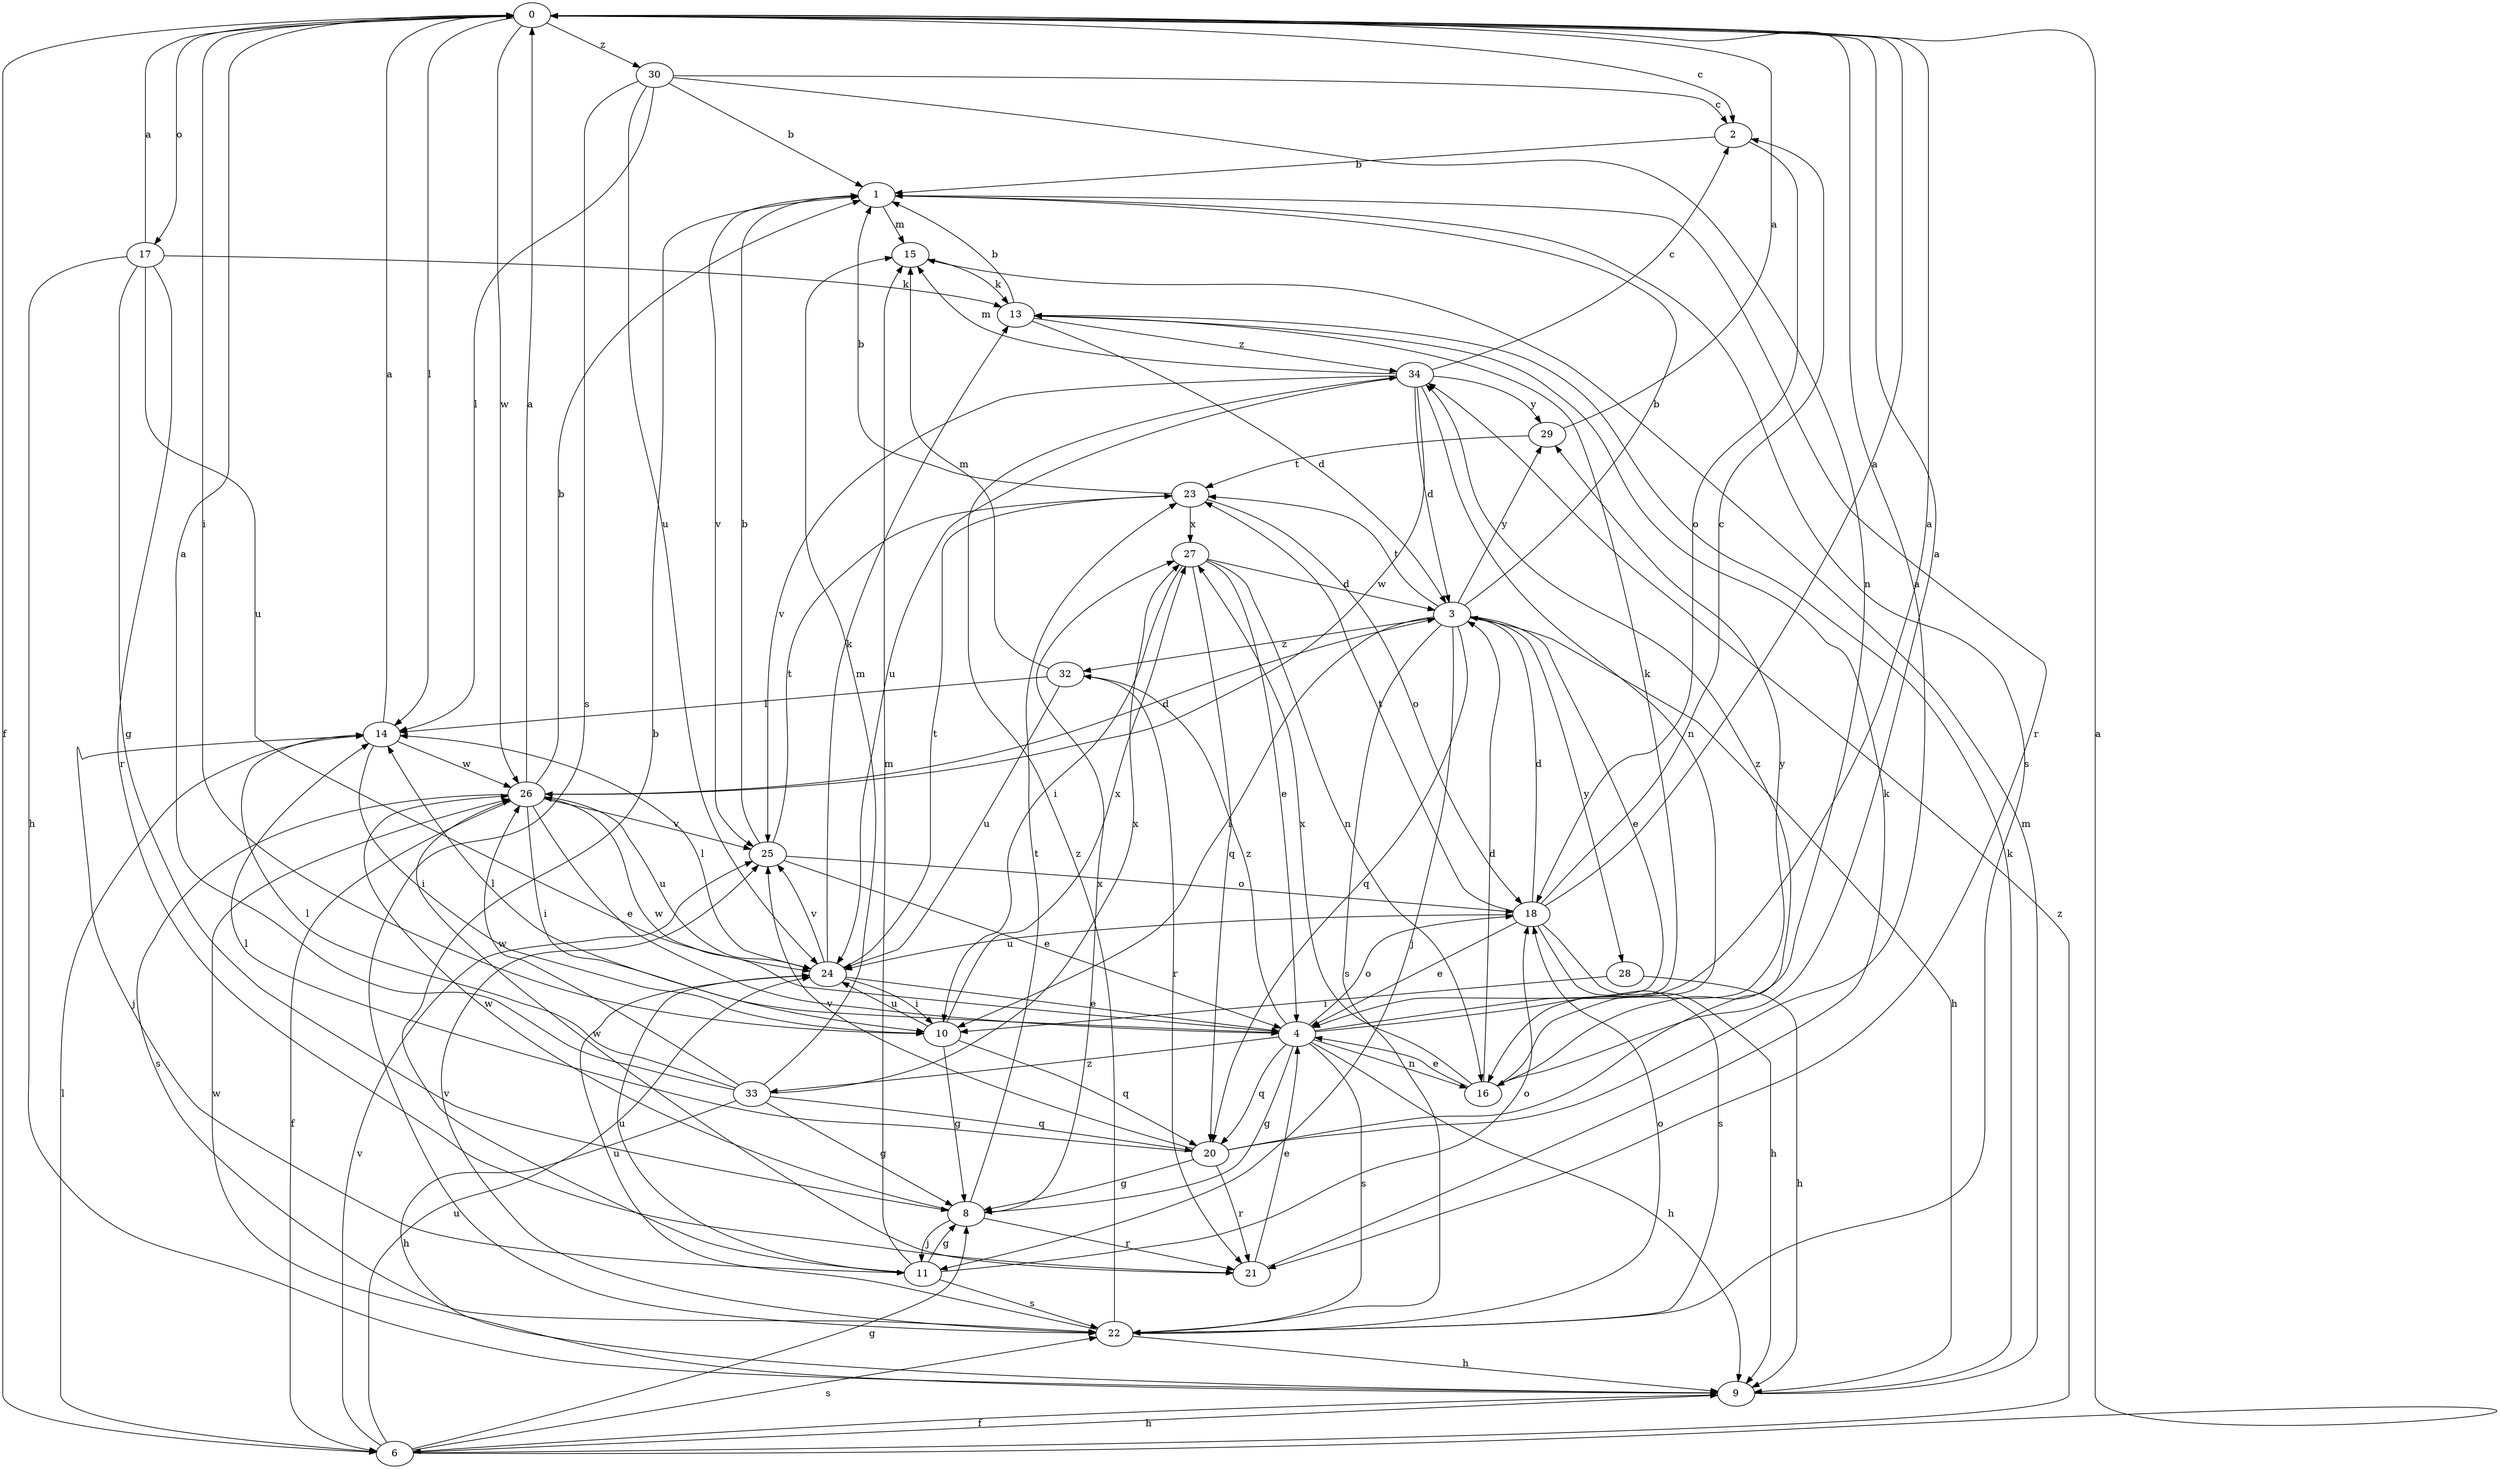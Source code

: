 strict digraph  {
0;
1;
2;
3;
4;
6;
8;
9;
10;
11;
13;
14;
15;
16;
17;
18;
20;
21;
22;
23;
24;
25;
26;
27;
28;
29;
30;
32;
33;
34;
0 -> 2  [label=c];
0 -> 6  [label=f];
0 -> 10  [label=i];
0 -> 14  [label=l];
0 -> 17  [label=o];
0 -> 26  [label=w];
0 -> 30  [label=z];
1 -> 15  [label=m];
1 -> 21  [label=r];
1 -> 22  [label=s];
1 -> 25  [label=v];
2 -> 1  [label=b];
2 -> 18  [label=o];
3 -> 1  [label=b];
3 -> 4  [label=e];
3 -> 9  [label=h];
3 -> 10  [label=i];
3 -> 11  [label=j];
3 -> 20  [label=q];
3 -> 22  [label=s];
3 -> 23  [label=t];
3 -> 28  [label=y];
3 -> 29  [label=y];
3 -> 32  [label=z];
4 -> 0  [label=a];
4 -> 8  [label=g];
4 -> 9  [label=h];
4 -> 13  [label=k];
4 -> 14  [label=l];
4 -> 16  [label=n];
4 -> 18  [label=o];
4 -> 20  [label=q];
4 -> 22  [label=s];
4 -> 26  [label=w];
4 -> 32  [label=z];
4 -> 33  [label=z];
6 -> 0  [label=a];
6 -> 8  [label=g];
6 -> 9  [label=h];
6 -> 14  [label=l];
6 -> 22  [label=s];
6 -> 24  [label=u];
6 -> 25  [label=v];
6 -> 34  [label=z];
8 -> 11  [label=j];
8 -> 21  [label=r];
8 -> 23  [label=t];
8 -> 26  [label=w];
8 -> 27  [label=x];
9 -> 6  [label=f];
9 -> 13  [label=k];
9 -> 15  [label=m];
9 -> 26  [label=w];
10 -> 8  [label=g];
10 -> 20  [label=q];
10 -> 24  [label=u];
10 -> 27  [label=x];
11 -> 1  [label=b];
11 -> 8  [label=g];
11 -> 15  [label=m];
11 -> 18  [label=o];
11 -> 22  [label=s];
11 -> 24  [label=u];
13 -> 1  [label=b];
13 -> 3  [label=d];
13 -> 34  [label=z];
14 -> 0  [label=a];
14 -> 10  [label=i];
14 -> 11  [label=j];
14 -> 26  [label=w];
15 -> 13  [label=k];
16 -> 0  [label=a];
16 -> 3  [label=d];
16 -> 4  [label=e];
16 -> 27  [label=x];
16 -> 29  [label=y];
17 -> 0  [label=a];
17 -> 8  [label=g];
17 -> 9  [label=h];
17 -> 13  [label=k];
17 -> 21  [label=r];
17 -> 24  [label=u];
18 -> 0  [label=a];
18 -> 2  [label=c];
18 -> 3  [label=d];
18 -> 4  [label=e];
18 -> 9  [label=h];
18 -> 22  [label=s];
18 -> 23  [label=t];
18 -> 24  [label=u];
20 -> 0  [label=a];
20 -> 8  [label=g];
20 -> 14  [label=l];
20 -> 21  [label=r];
20 -> 25  [label=v];
20 -> 34  [label=z];
21 -> 4  [label=e];
21 -> 13  [label=k];
21 -> 26  [label=w];
22 -> 9  [label=h];
22 -> 18  [label=o];
22 -> 24  [label=u];
22 -> 25  [label=v];
22 -> 34  [label=z];
23 -> 1  [label=b];
23 -> 18  [label=o];
23 -> 27  [label=x];
24 -> 4  [label=e];
24 -> 10  [label=i];
24 -> 13  [label=k];
24 -> 14  [label=l];
24 -> 23  [label=t];
24 -> 25  [label=v];
25 -> 1  [label=b];
25 -> 4  [label=e];
25 -> 18  [label=o];
25 -> 23  [label=t];
26 -> 0  [label=a];
26 -> 1  [label=b];
26 -> 3  [label=d];
26 -> 4  [label=e];
26 -> 6  [label=f];
26 -> 10  [label=i];
26 -> 22  [label=s];
26 -> 24  [label=u];
26 -> 25  [label=v];
27 -> 3  [label=d];
27 -> 4  [label=e];
27 -> 10  [label=i];
27 -> 16  [label=n];
27 -> 20  [label=q];
28 -> 9  [label=h];
28 -> 10  [label=i];
29 -> 0  [label=a];
29 -> 23  [label=t];
30 -> 1  [label=b];
30 -> 2  [label=c];
30 -> 14  [label=l];
30 -> 16  [label=n];
30 -> 22  [label=s];
30 -> 24  [label=u];
32 -> 14  [label=l];
32 -> 15  [label=m];
32 -> 21  [label=r];
32 -> 24  [label=u];
33 -> 0  [label=a];
33 -> 8  [label=g];
33 -> 9  [label=h];
33 -> 14  [label=l];
33 -> 15  [label=m];
33 -> 20  [label=q];
33 -> 26  [label=w];
33 -> 27  [label=x];
34 -> 2  [label=c];
34 -> 3  [label=d];
34 -> 15  [label=m];
34 -> 16  [label=n];
34 -> 24  [label=u];
34 -> 25  [label=v];
34 -> 26  [label=w];
34 -> 29  [label=y];
}
